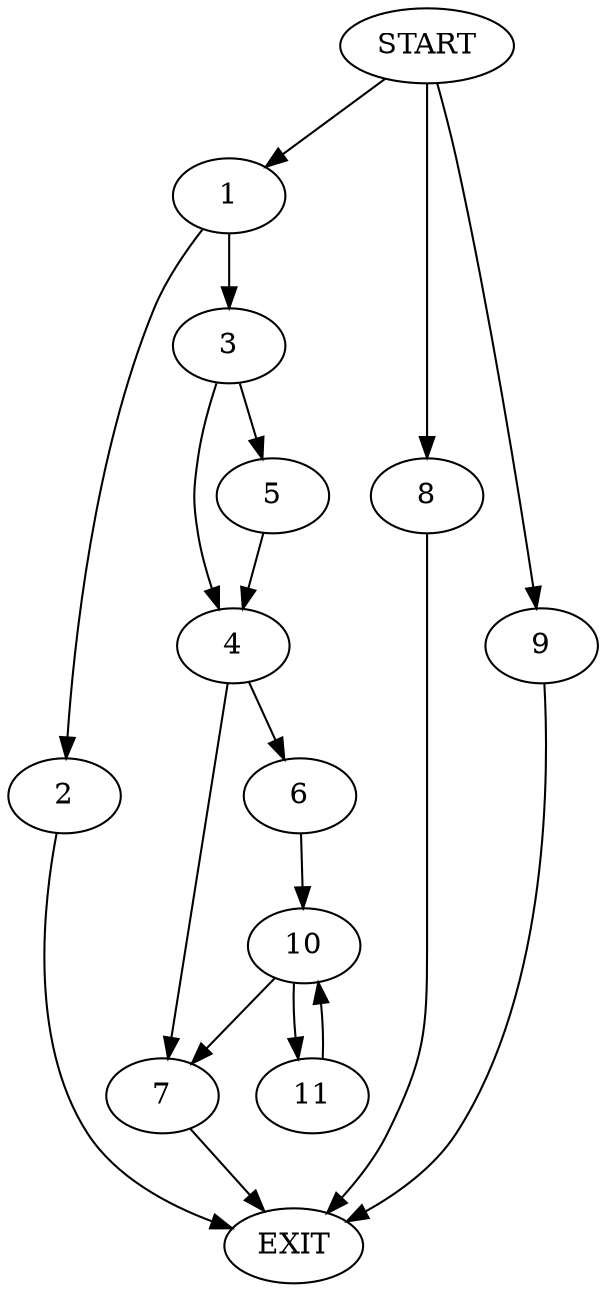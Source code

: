 digraph {
0 [label="START"]
12 [label="EXIT"]
0 -> 1
1 -> 2
1 -> 3
3 -> 4
3 -> 5
2 -> 12
5 -> 4
4 -> 6
4 -> 7
0 -> 8
8 -> 12
0 -> 9
9 -> 12
7 -> 12
6 -> 10
10 -> 11
10 -> 7
11 -> 10
}
